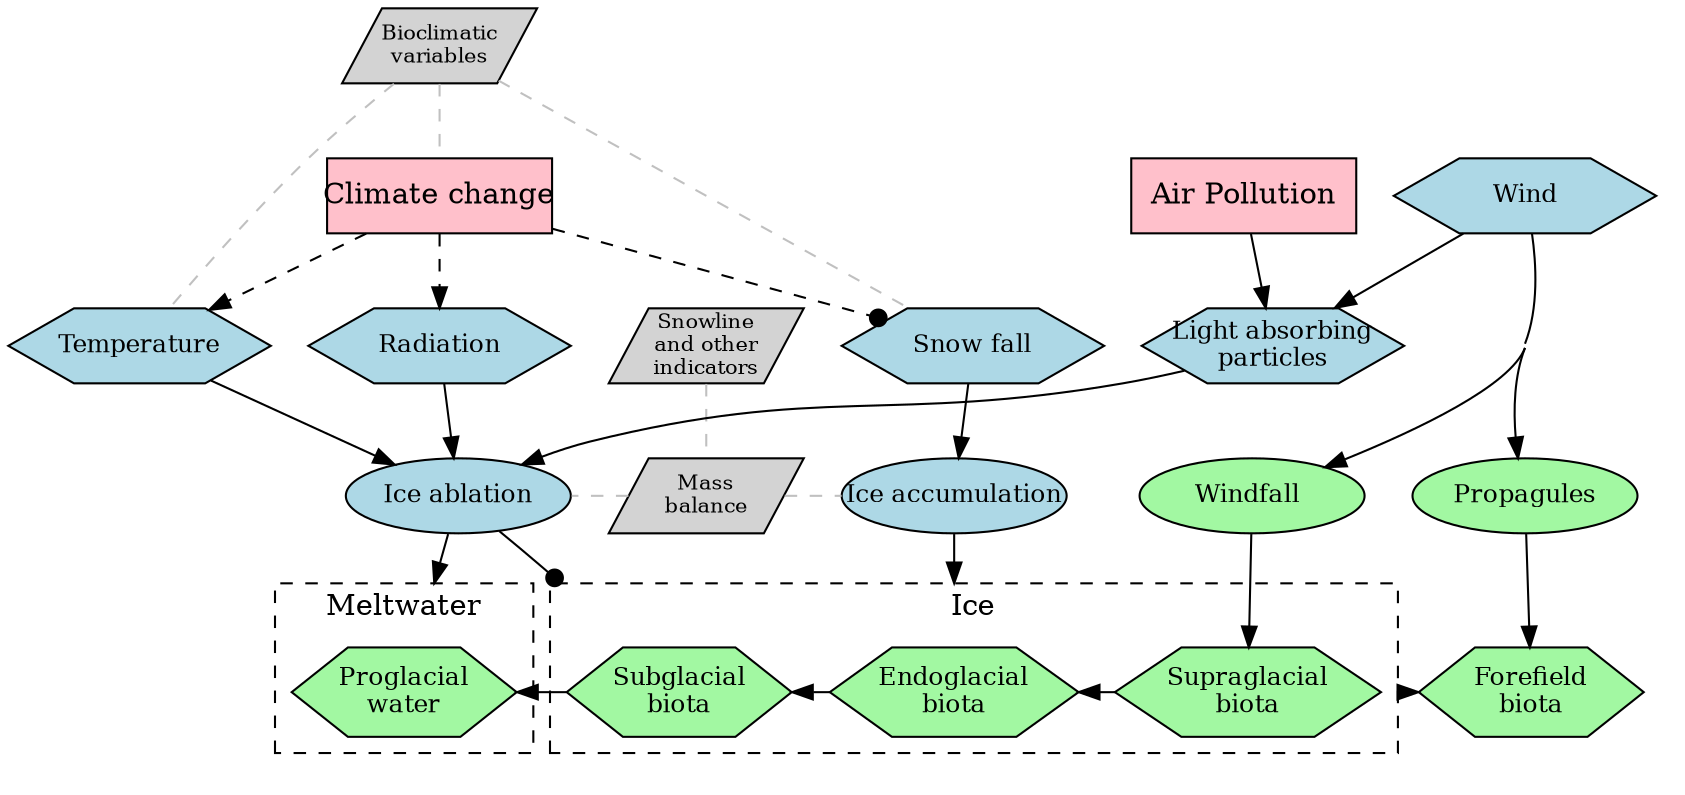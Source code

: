 digraph G {
    #label = "Conceptual Ecosystem Model for Tropical Glacier Ecosystem of the Cordillera de Mérida"
    compound=true; #nodesep=1.0;
    newrank=true;
    rankdir=TB;
    #layout=fdp
    #layout=neato
    concentrate=True;
    #layout=twopi;
    { node [ shape=parallelogram fontsize=10 fixedsize=true fillcolor=lightgrey style=filled width=1.25]
        IN1 [label="Bioclimatic\nvariables"]
        IN2 [label="Snowline\nand other\nindicators"]
        IN3 [label="Mass\nbalance"]
      #  IN4 [label="Species\ndistribution"]
      # IN5 [label="Species\nabundance\nand diversity"]
    }
  {
    node [margin=0 fillcolor= lightblue fontcolor=black fontsize=12 shape= hexagon style=filled fixedsize=true width=1.75]
    AE1 [label="Snow fall"]
    AE2 [label="Temperature"]
    AE3 [label="Radiation"]
    AE4 [label="Light absorbing\nparticles"]
    AE5 [label="Wind"]
    #AE5 [label="Ice substrate"]
    #AE6 [label="Meltwater"]
  }
  {
    node [ shape=ellipse fillcolor=lightblue fontsize=12 style=filled fixedsize=true width=1.5]
    AP1 [label="Ice accumulation"]
    AP2 [label="Ice ablation"]
  }
  {
    node [shape=rectangle fillcolor=pink style=filled fixedsize=true width=1.5]
    TR1 [label="Air Pollution"]
    # TR2 [label="Vulcanism"]
    TR3 [label="Climate change"]
  }
  {
    node [shape=ellipse fillcolor="#7ef57eb7" fontsize=12 style=filled width=1.5]
    BP1 [label="Propagules"]
    BP2 [label="Windfall "] # (nutrients and propagules)
  }
  {
    node [margin=0 fillcolor="#7ef57eb7" fontcolor=black fontsize=12 width=1.5 shape=hexagon style=filled fixedsize=false]
    CB1 [label="Supraglacial\nbiota"]
    CB2 [label="Endoglacial\nbiota"]
    CB3 [label="Subglacial\nbiota"]
    CB4 [label="Proglacial\nwater"]
    CB5 [label="Forefield\nbiota"]
  }
  subgraph clusterBio {
      label=""
      style="invis"
      rank="same";

    subgraph clusterIce {
          label = "Ice" style = "dashed" pos="topright"
        #subgraph {
            CB1 -> CB2 -> CB3
        #}
    }
    subgraph clusterMelt {
      label = "Meltwater" style = "dashed"
      CB4
    }
    subgraph {
        CB5 #IN5
    }
    }

  subgraph clusterMB {
      rank="same";
      label=""
      style="invis"
      {AP1 AP2 IN3}
  }
  #CB1->IN4 [ arrowhead=none ]

   AP2 -> CB3 [arrowhead=dot lhead=clusterIce]
   AP1 -> CB2 [lhead=clusterIce]
   AP2 -> CB4 [lhead=clusterMelt]
    BP2 -> CB1
    {CB3} -> CB4 
    CB1 -> CB5 [ltail=clusterIce]
    #BP1 -> {CB2 CB3}
    #CB1 -> BP1
    AE5 -> {AE4 BP2 BP1}
    BP1 -> CB5
    TR1 -> AE4
    # TR2 -> AE2 [ style=dashed ]
    # TR2 -> AE4
    # TR2 -> AE3 [arrowhead=dot style=dashed]
    TR3 -> {AE2 AE3} [ style=dashed ]
    TR3 -> AE1 [arrowhead=dot style=dashed]
    AE1 -> AP1
    AE2 -> AP2
    AE3 -> AP2
    AE4 -> AP2
    IN2->IN3 [ style=dashed  arrowhead=none color=grey ]
    IN1->{TR3; AE1; AE2} [style=dashed  arrowhead=none color=grey ]
    IN3->{AP1;AP2} [style=dashed arrowhead=none color=grey]
    #CB4->IN5->CB5 [style=tapered arrowhead=none dir=both ]
}